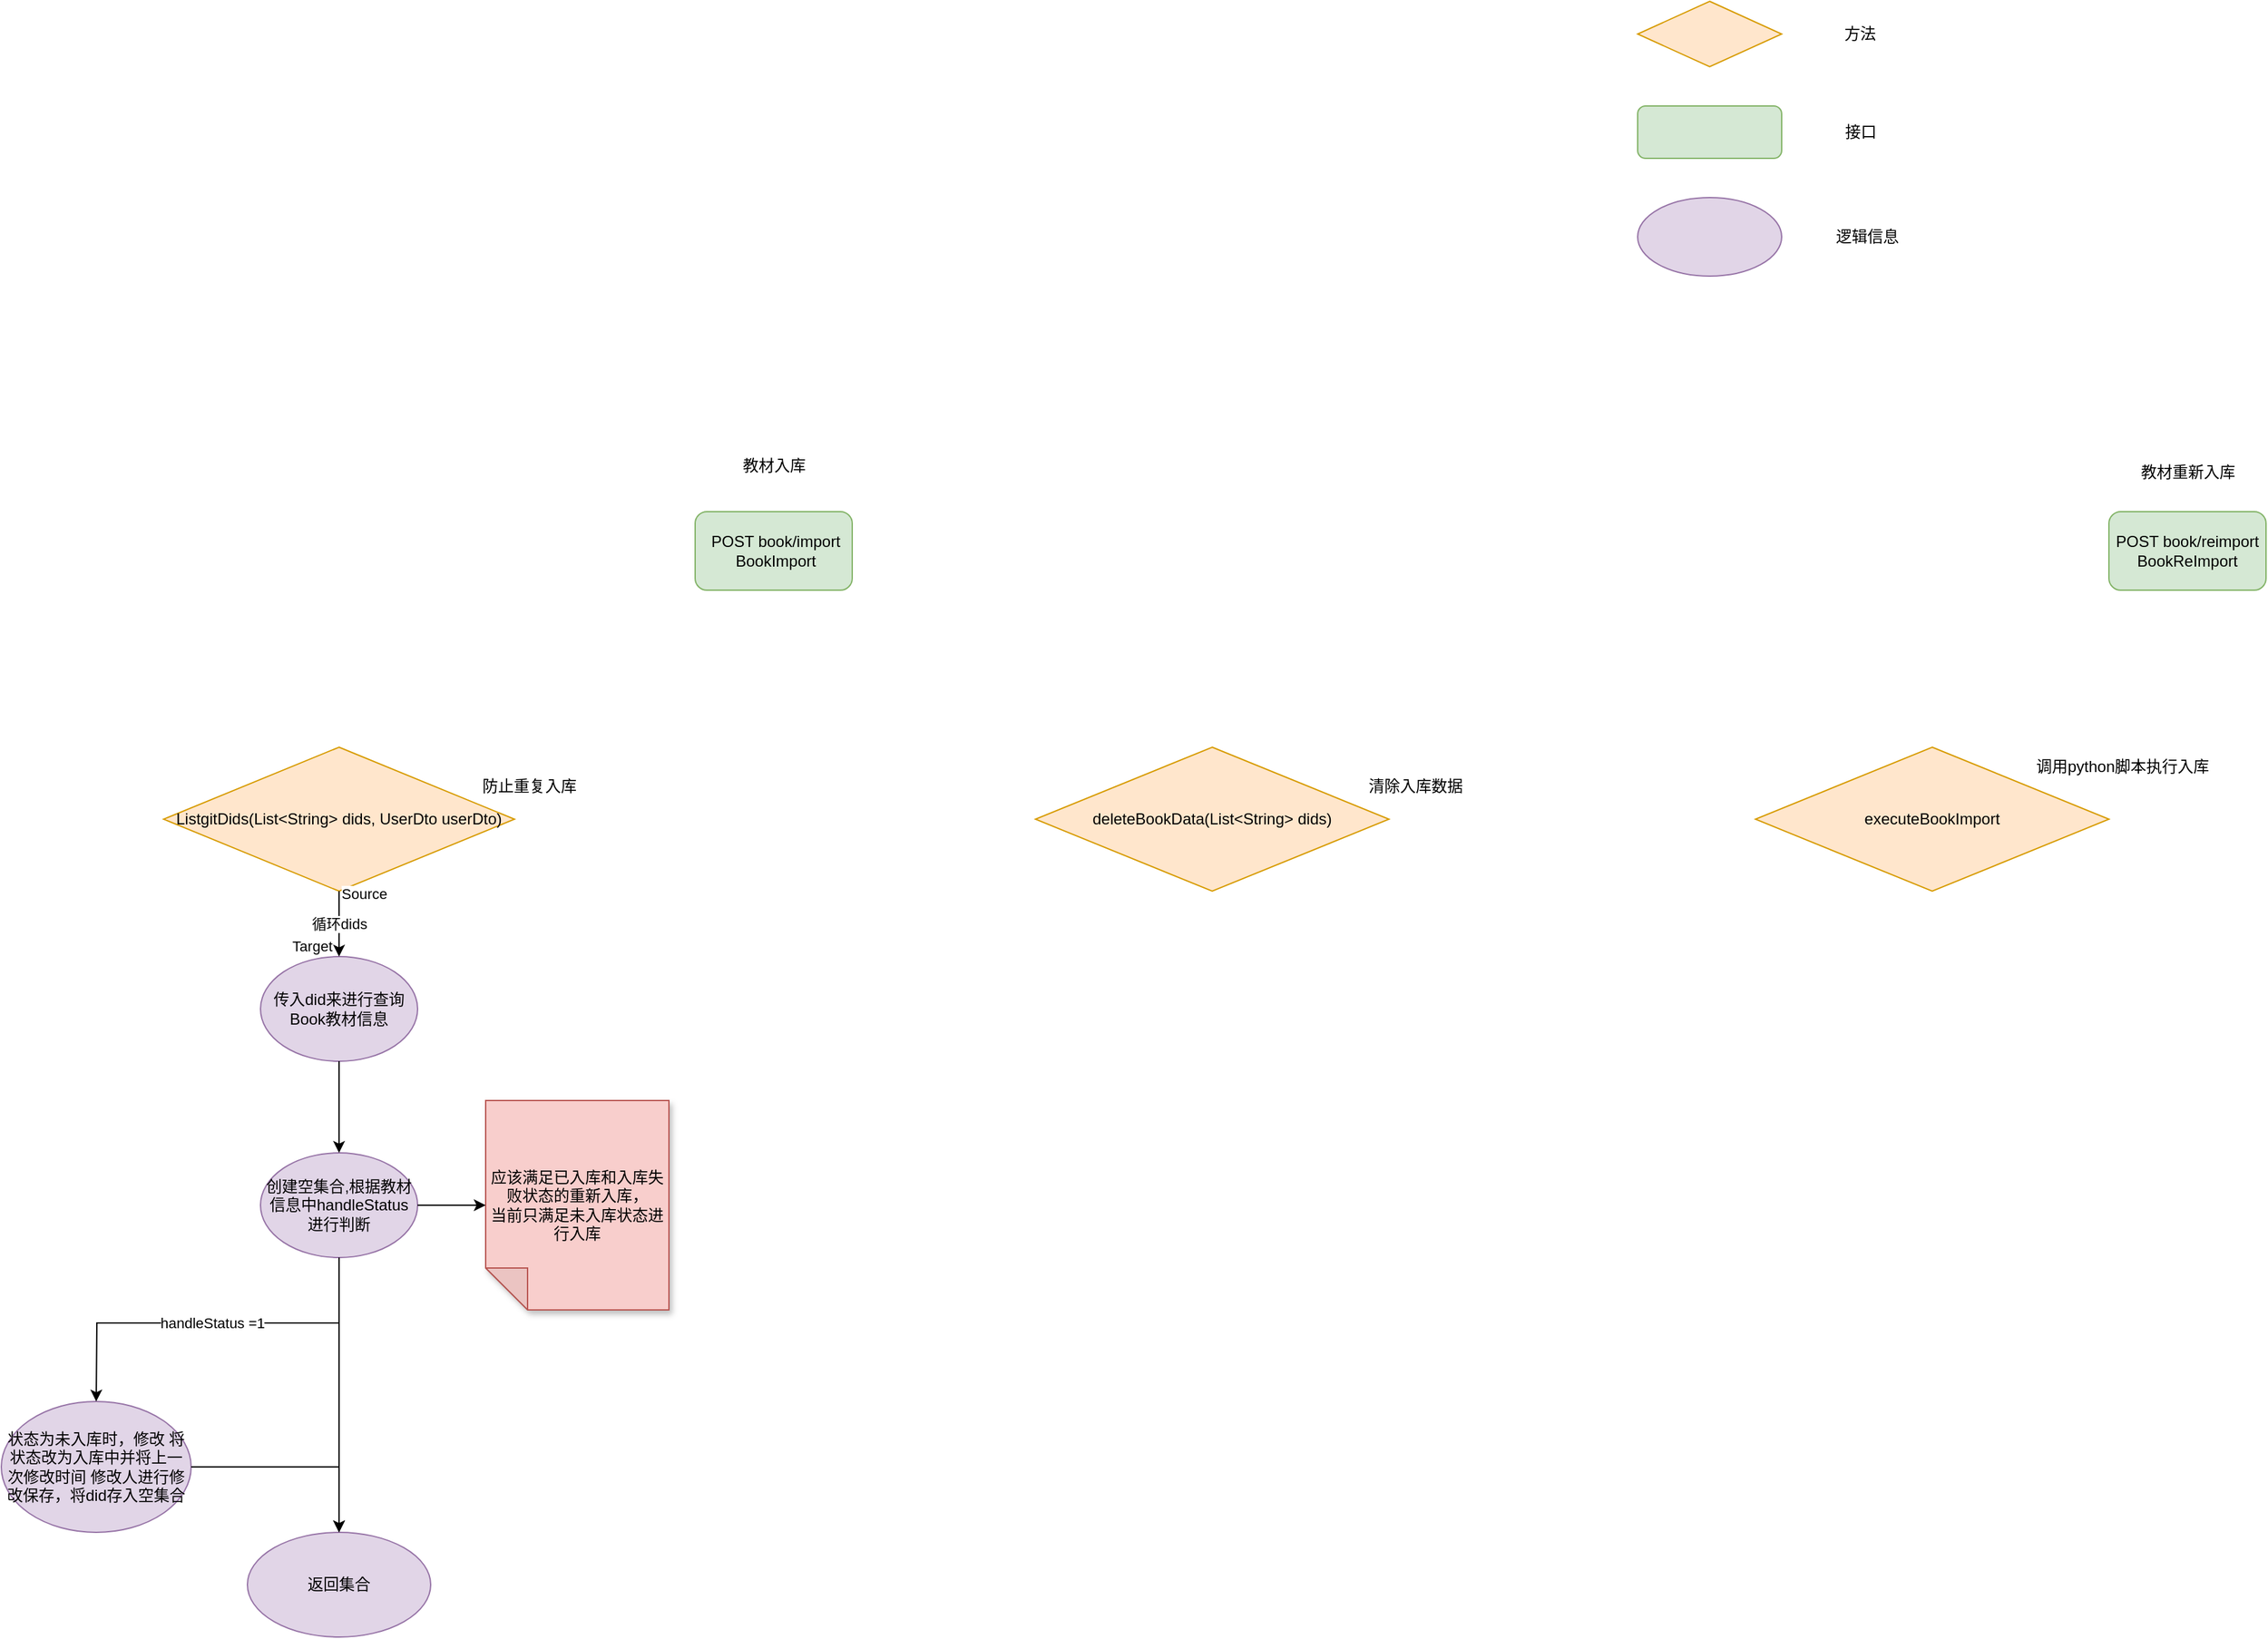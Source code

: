 <mxfile version="20.8.16" type="github">
  <diagram name="第 1 页" id="LLnIxtzMjuDFurXj_-dZ">
    <mxGraphModel dx="2261" dy="1925" grid="1" gridSize="10" guides="1" tooltips="1" connect="1" arrows="1" fold="1" page="1" pageScale="1" pageWidth="827" pageHeight="1169" math="0" shadow="0">
      <root>
        <mxCell id="0" />
        <mxCell id="1" value="重复入库" parent="0" />
        <mxCell id="0Xih9QU0EYkxt61uuQnS-2" value="&amp;nbsp;POST book/import&lt;br&gt;&amp;nbsp;BookImport" style="rounded=1;whiteSpace=wrap;html=1;fillColor=#d5e8d4;strokeColor=#82b366;" vertex="1" parent="1">
          <mxGeometry x="-20" y="100" width="120" height="60" as="geometry" />
        </mxCell>
        <mxCell id="0Xih9QU0EYkxt61uuQnS-5" value="POST book/reimport&lt;br&gt;BookReImport" style="rounded=1;whiteSpace=wrap;html=1;fillColor=#d5e8d4;strokeColor=#82b366;" vertex="1" parent="1">
          <mxGeometry x="1060" y="100" width="120" height="60" as="geometry" />
        </mxCell>
        <mxCell id="0Xih9QU0EYkxt61uuQnS-6" value="教材入库" style="text;html=1;align=center;verticalAlign=middle;resizable=0;points=[];autosize=1;strokeColor=none;fillColor=none;" vertex="1" parent="1">
          <mxGeometry x="5" y="50" width="70" height="30" as="geometry" />
        </mxCell>
        <mxCell id="0Xih9QU0EYkxt61uuQnS-7" value="教材重新入库" style="text;html=1;align=center;verticalAlign=middle;resizable=0;points=[];autosize=1;strokeColor=none;fillColor=none;" vertex="1" parent="1">
          <mxGeometry x="1070" y="55" width="100" height="30" as="geometry" />
        </mxCell>
        <mxCell id="0Xih9QU0EYkxt61uuQnS-45" value="" style="group" vertex="1" connectable="0" parent="1">
          <mxGeometry x="700" y="-290" width="210" height="210" as="geometry" />
        </mxCell>
        <mxCell id="0Xih9QU0EYkxt61uuQnS-19" value="" style="ellipse;whiteSpace=wrap;html=1;fillColor=#e1d5e7;strokeColor=#9673a6;" vertex="1" parent="0Xih9QU0EYkxt61uuQnS-45">
          <mxGeometry y="150" width="110" height="60" as="geometry" />
        </mxCell>
        <mxCell id="0Xih9QU0EYkxt61uuQnS-20" value="逻辑信息" style="text;html=1;align=center;verticalAlign=middle;resizable=0;points=[];autosize=1;strokeColor=none;fillColor=none;" vertex="1" parent="0Xih9QU0EYkxt61uuQnS-45">
          <mxGeometry x="140" y="165" width="70" height="30" as="geometry" />
        </mxCell>
        <mxCell id="0Xih9QU0EYkxt61uuQnS-8" value="" style="rhombus;whiteSpace=wrap;html=1;fillColor=#ffe6cc;strokeColor=#d79b00;container=0;" vertex="1" parent="0Xih9QU0EYkxt61uuQnS-45">
          <mxGeometry width="110" height="50" as="geometry" />
        </mxCell>
        <mxCell id="0Xih9QU0EYkxt61uuQnS-9" value="方法" style="text;html=1;strokeColor=none;fillColor=none;align=center;verticalAlign=middle;whiteSpace=wrap;rounded=0;container=0;" vertex="1" parent="0Xih9QU0EYkxt61uuQnS-45">
          <mxGeometry x="140" y="10" width="60" height="30" as="geometry" />
        </mxCell>
        <mxCell id="0Xih9QU0EYkxt61uuQnS-10" value="" style="rounded=1;whiteSpace=wrap;html=1;fillColor=#d5e8d4;strokeColor=#82b366;container=0;" vertex="1" parent="0Xih9QU0EYkxt61uuQnS-45">
          <mxGeometry y="80" width="110" height="40" as="geometry" />
        </mxCell>
        <mxCell id="0Xih9QU0EYkxt61uuQnS-11" value="接口" style="text;html=1;align=center;verticalAlign=middle;resizable=0;points=[];autosize=1;strokeColor=none;fillColor=none;container=0;" vertex="1" parent="0Xih9QU0EYkxt61uuQnS-45">
          <mxGeometry x="145" y="85" width="50" height="30" as="geometry" />
        </mxCell>
        <mxCell id="0Xih9QU0EYkxt61uuQnS-52" value="deleteBookData(List&amp;lt;String&amp;gt; dids&lt;span style=&quot;background-color: initial;&quot;&gt;)&lt;/span&gt;" style="rhombus;whiteSpace=wrap;html=1;fillColor=#ffe6cc;strokeColor=#d79b00;container=0;" vertex="1" parent="1">
          <mxGeometry x="240" y="280" width="270" height="110" as="geometry" />
        </mxCell>
        <mxCell id="0Xih9QU0EYkxt61uuQnS-54" value="清除入库数据" style="text;html=1;align=center;verticalAlign=middle;resizable=0;points=[];autosize=1;strokeColor=none;fillColor=none;" vertex="1" parent="1">
          <mxGeometry x="480" y="295" width="100" height="30" as="geometry" />
        </mxCell>
        <mxCell id="0Xih9QU0EYkxt61uuQnS-71" value="executeBookImport" style="rhombus;whiteSpace=wrap;html=1;fillColor=#ffe6cc;strokeColor=#d79b00;container=0;" vertex="1" parent="1">
          <mxGeometry x="790" y="280" width="270" height="110" as="geometry" />
        </mxCell>
        <mxCell id="0Xih9QU0EYkxt61uuQnS-13" value="ListgitDids(List&amp;lt;String&amp;gt; dids, UserDto userDto)" style="rhombus;whiteSpace=wrap;html=1;fillColor=#ffe6cc;strokeColor=#d79b00;" vertex="1" parent="1">
          <mxGeometry x="-426" y="280" width="268" height="110" as="geometry" />
        </mxCell>
        <mxCell id="0Xih9QU0EYkxt61uuQnS-14" value="防止重复入库" style="text;html=1;align=center;verticalAlign=middle;resizable=0;points=[];autosize=1;strokeColor=none;fillColor=none;" vertex="1" parent="1">
          <mxGeometry x="-197" y="295" width="100" height="30" as="geometry" />
        </mxCell>
        <mxCell id="0Xih9QU0EYkxt61uuQnS-22" value="传入did来进行查询Book教材信息" style="ellipse;whiteSpace=wrap;html=1;fillColor=#e1d5e7;strokeColor=#9673a6;" vertex="1" parent="1">
          <mxGeometry x="-352" y="440" width="120" height="80" as="geometry" />
        </mxCell>
        <mxCell id="0Xih9QU0EYkxt61uuQnS-24" value="" style="endArrow=classic;html=1;rounded=0;exitX=0.5;exitY=1;exitDx=0;exitDy=0;entryX=0.5;entryY=0;entryDx=0;entryDy=0;" edge="1" parent="1" source="0Xih9QU0EYkxt61uuQnS-13" target="0Xih9QU0EYkxt61uuQnS-22">
          <mxGeometry relative="1" as="geometry">
            <mxPoint x="-287" y="370" as="sourcePoint" />
            <mxPoint x="-292" y="420" as="targetPoint" />
          </mxGeometry>
        </mxCell>
        <mxCell id="0Xih9QU0EYkxt61uuQnS-25" value="循环dids" style="edgeLabel;resizable=0;html=1;align=center;verticalAlign=middle;" connectable="0" vertex="1" parent="0Xih9QU0EYkxt61uuQnS-24">
          <mxGeometry relative="1" as="geometry" />
        </mxCell>
        <mxCell id="0Xih9QU0EYkxt61uuQnS-26" value="Source" style="edgeLabel;resizable=0;html=1;align=left;verticalAlign=bottom;" connectable="0" vertex="1" parent="0Xih9QU0EYkxt61uuQnS-24">
          <mxGeometry x="-1" relative="1" as="geometry">
            <mxPoint y="10" as="offset" />
          </mxGeometry>
        </mxCell>
        <mxCell id="0Xih9QU0EYkxt61uuQnS-27" value="Target" style="edgeLabel;resizable=0;html=1;align=right;verticalAlign=bottom;" connectable="0" vertex="1" parent="0Xih9QU0EYkxt61uuQnS-24">
          <mxGeometry x="1" relative="1" as="geometry">
            <mxPoint x="-5" as="offset" />
          </mxGeometry>
        </mxCell>
        <mxCell id="0Xih9QU0EYkxt61uuQnS-29" value="创建空集合,根据教材信息中handleStatus进行判断" style="ellipse;whiteSpace=wrap;html=1;fillColor=#e1d5e7;strokeColor=#9673a6;movable=1;resizable=1;rotatable=1;deletable=1;editable=1;connectable=1;" vertex="1" parent="1">
          <mxGeometry x="-352" y="590" width="120" height="80" as="geometry" />
        </mxCell>
        <mxCell id="0Xih9QU0EYkxt61uuQnS-30" value="" style="edgeStyle=orthogonalEdgeStyle;rounded=0;orthogonalLoop=1;jettySize=auto;html=1;" edge="1" parent="1" source="0Xih9QU0EYkxt61uuQnS-22" target="0Xih9QU0EYkxt61uuQnS-29">
          <mxGeometry relative="1" as="geometry" />
        </mxCell>
        <mxCell id="0Xih9QU0EYkxt61uuQnS-31" value="状态为未入库时，修改 将状态改为入库中并将上一次修改时间 修改人进行修改保存，将did存入空集合" style="ellipse;whiteSpace=wrap;html=1;fillColor=#e1d5e7;strokeColor=#9673a6;" vertex="1" parent="1">
          <mxGeometry x="-550" y="780" width="145" height="100" as="geometry" />
        </mxCell>
        <mxCell id="0Xih9QU0EYkxt61uuQnS-33" value="" style="endArrow=classic;html=1;rounded=0;exitX=0.5;exitY=1;exitDx=0;exitDy=0;entryX=0.5;entryY=0;entryDx=0;entryDy=0;" edge="1" parent="1">
          <mxGeometry relative="1" as="geometry">
            <mxPoint x="-292" y="670" as="sourcePoint" />
            <mxPoint x="-477.5" y="780" as="targetPoint" />
            <Array as="points">
              <mxPoint x="-292" y="720" />
              <mxPoint x="-477" y="720" />
            </Array>
          </mxGeometry>
        </mxCell>
        <mxCell id="0Xih9QU0EYkxt61uuQnS-34" value="handleStatus =1" style="edgeLabel;resizable=0;html=1;align=center;verticalAlign=middle;" connectable="0" vertex="1" parent="0Xih9QU0EYkxt61uuQnS-33">
          <mxGeometry relative="1" as="geometry" />
        </mxCell>
        <mxCell id="0Xih9QU0EYkxt61uuQnS-36" value="返回集合" style="ellipse;whiteSpace=wrap;html=1;fillColor=#e1d5e7;strokeColor=#9673a6;" vertex="1" parent="1">
          <mxGeometry x="-362" y="880" width="140" height="80" as="geometry" />
        </mxCell>
        <mxCell id="0Xih9QU0EYkxt61uuQnS-40" style="edgeStyle=orthogonalEdgeStyle;rounded=0;orthogonalLoop=1;jettySize=auto;html=1;entryX=0.5;entryY=0;entryDx=0;entryDy=0;exitX=1;exitY=0.5;exitDx=0;exitDy=0;" edge="1" parent="1" source="0Xih9QU0EYkxt61uuQnS-31" target="0Xih9QU0EYkxt61uuQnS-36">
          <mxGeometry relative="1" as="geometry">
            <mxPoint x="-292" y="950" as="targetPoint" />
            <mxPoint x="-359" y="830" as="sourcePoint" />
            <Array as="points">
              <mxPoint x="-292" y="830" />
            </Array>
          </mxGeometry>
        </mxCell>
        <mxCell id="0Xih9QU0EYkxt61uuQnS-39" style="edgeStyle=orthogonalEdgeStyle;rounded=0;orthogonalLoop=1;jettySize=auto;html=1;entryX=0.5;entryY=0;entryDx=0;entryDy=0;" edge="1" parent="1" source="0Xih9QU0EYkxt61uuQnS-29" target="0Xih9QU0EYkxt61uuQnS-36">
          <mxGeometry relative="1" as="geometry">
            <mxPoint x="-292" y="900" as="targetPoint" />
          </mxGeometry>
        </mxCell>
        <mxCell id="0Xih9QU0EYkxt61uuQnS-63" value="应该满足已入库和入库失败状态的重新入库，&lt;br&gt;当前只满足未入库状态进行入库" style="shape=note;whiteSpace=wrap;html=1;backgroundOutline=1;darkOpacity=0.05;fillColor=#f8cecc;strokeColor=#b85450;fillStyle=solid;direction=west;gradientDirection=north;shadow=1;size=32;pointerEvents=1;" vertex="1" parent="1">
          <mxGeometry x="-180" y="550" width="140" height="160" as="geometry" />
        </mxCell>
        <mxCell id="0Xih9QU0EYkxt61uuQnS-65" value="" style="edgeStyle=entityRelationEdgeStyle;rounded=0;orthogonalLoop=1;jettySize=auto;html=1;" edge="1" parent="1" source="0Xih9QU0EYkxt61uuQnS-29" target="0Xih9QU0EYkxt61uuQnS-63">
          <mxGeometry relative="1" as="geometry" />
        </mxCell>
        <mxCell id="0Xih9QU0EYkxt61uuQnS-72" value="调用python脚本执行入库" style="text;html=1;align=center;verticalAlign=middle;resizable=0;points=[];autosize=1;strokeColor=none;fillColor=none;" vertex="1" parent="1">
          <mxGeometry x="990" y="280" width="160" height="30" as="geometry" />
        </mxCell>
        <object label="教材导入" id="0Xih9QU0EYkxt61uuQnS-47">
          <mxCell parent="0" />
        </object>
      </root>
    </mxGraphModel>
  </diagram>
</mxfile>
